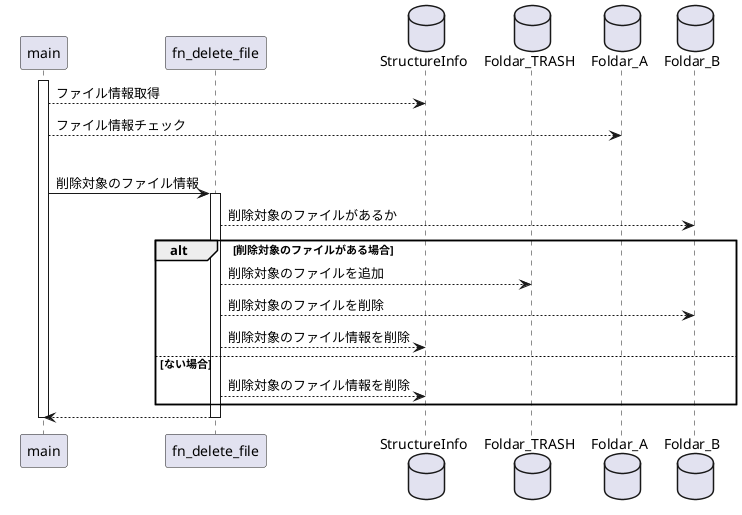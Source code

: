 @startuml
participant main
participant fn_delete_file
database StructureInfo
database Foldar_TRASH as T
database Foldar_A as A
database Foldar_B as B

activate main
main-->StructureInfo : ファイル情報取得
main-->A : ファイル情報チェック
opt ファイル追加あり
main->fn_delete_file:削除対象のファイル情報
activate fn_delete_file
fn_delete_file --> B : 削除対象のファイルがあるか
alt 削除対象のファイルがある場合
fn_delete_file --> T : 削除対象のファイルを追加
fn_delete_file --> B : 削除対象のファイルを削除
fn_delete_file --> StructureInfo : 削除対象のファイル情報を削除
else ない場合
fn_delete_file --> StructureInfo : 削除対象のファイル情報を削除
end
return 
deactivate main

@enduml